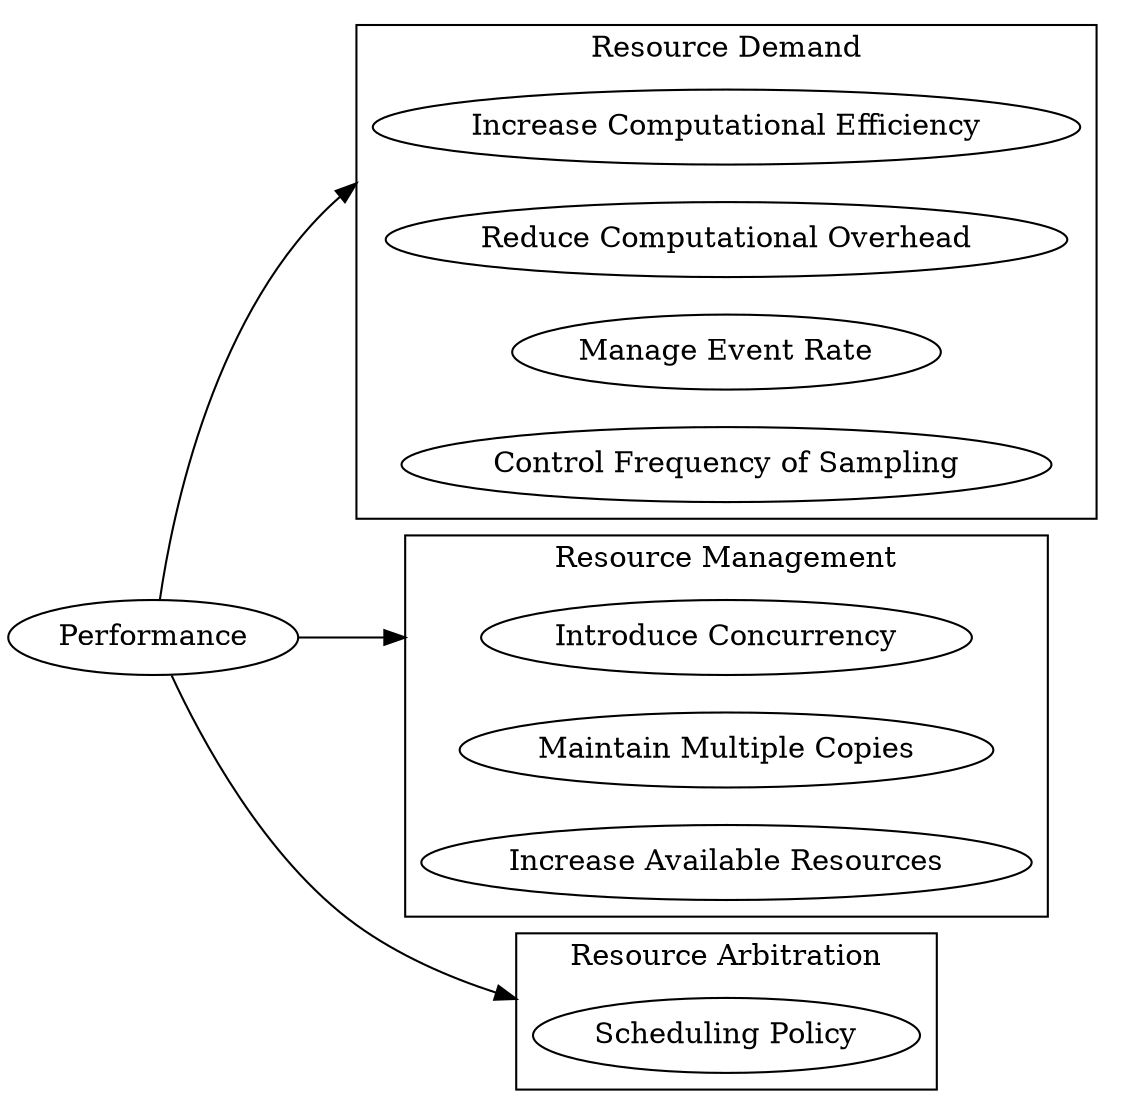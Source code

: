digraph FPerformanceTacticsSummary { compound=true; rankdir=LR; Performance->RD0 [lhead="cluster_RD"]; Performance->RM0 [lhead="cluster_RM"]; Performance->RA0 [lhead="cluster_RA"]; subgraph cluster_RD{ label="Resource Demand"; RD0[label="Increase Computational Efficiency"]; RD1[label="Reduce Computational Overhead"]; RD2[label="Manage Event Rate"]; RD3[label="Control Frequency of Sampling"]; } subgraph cluster_RM{ label="Resource Management"; RM0[label="Introduce Concurrency"]; RM1[label="Maintain Multiple Copies"]; RM2[label="Increase Available Resources"]; } subgraph cluster_RA{ label="Resource Arbitration"; RA0[label="Scheduling Policy"]; } }
